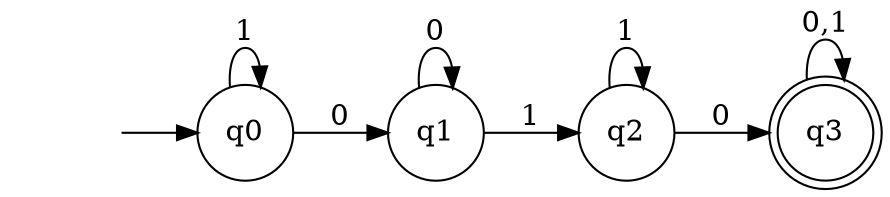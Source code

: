 digraph finite_state_machine {
	rankdir=LR;
	size="20,10"
	node [shape = none]; s [label=""];
	node [shape = doublecircle]; q3;
	node [shape = circle];
	s -> q0;
	q0 -> q1 [ label = "0" ]
	q1 -> q2 [ label = "1" ]
	q2 -> q3 [ label = "0" ]


	q0 -> q0 [ label = "1" ]
	q1 -> q1 [ label = "0" ]
	q2 -> q2 [ label = "1" ]
	q3 -> q3 [ label = "0,1" ]
}

